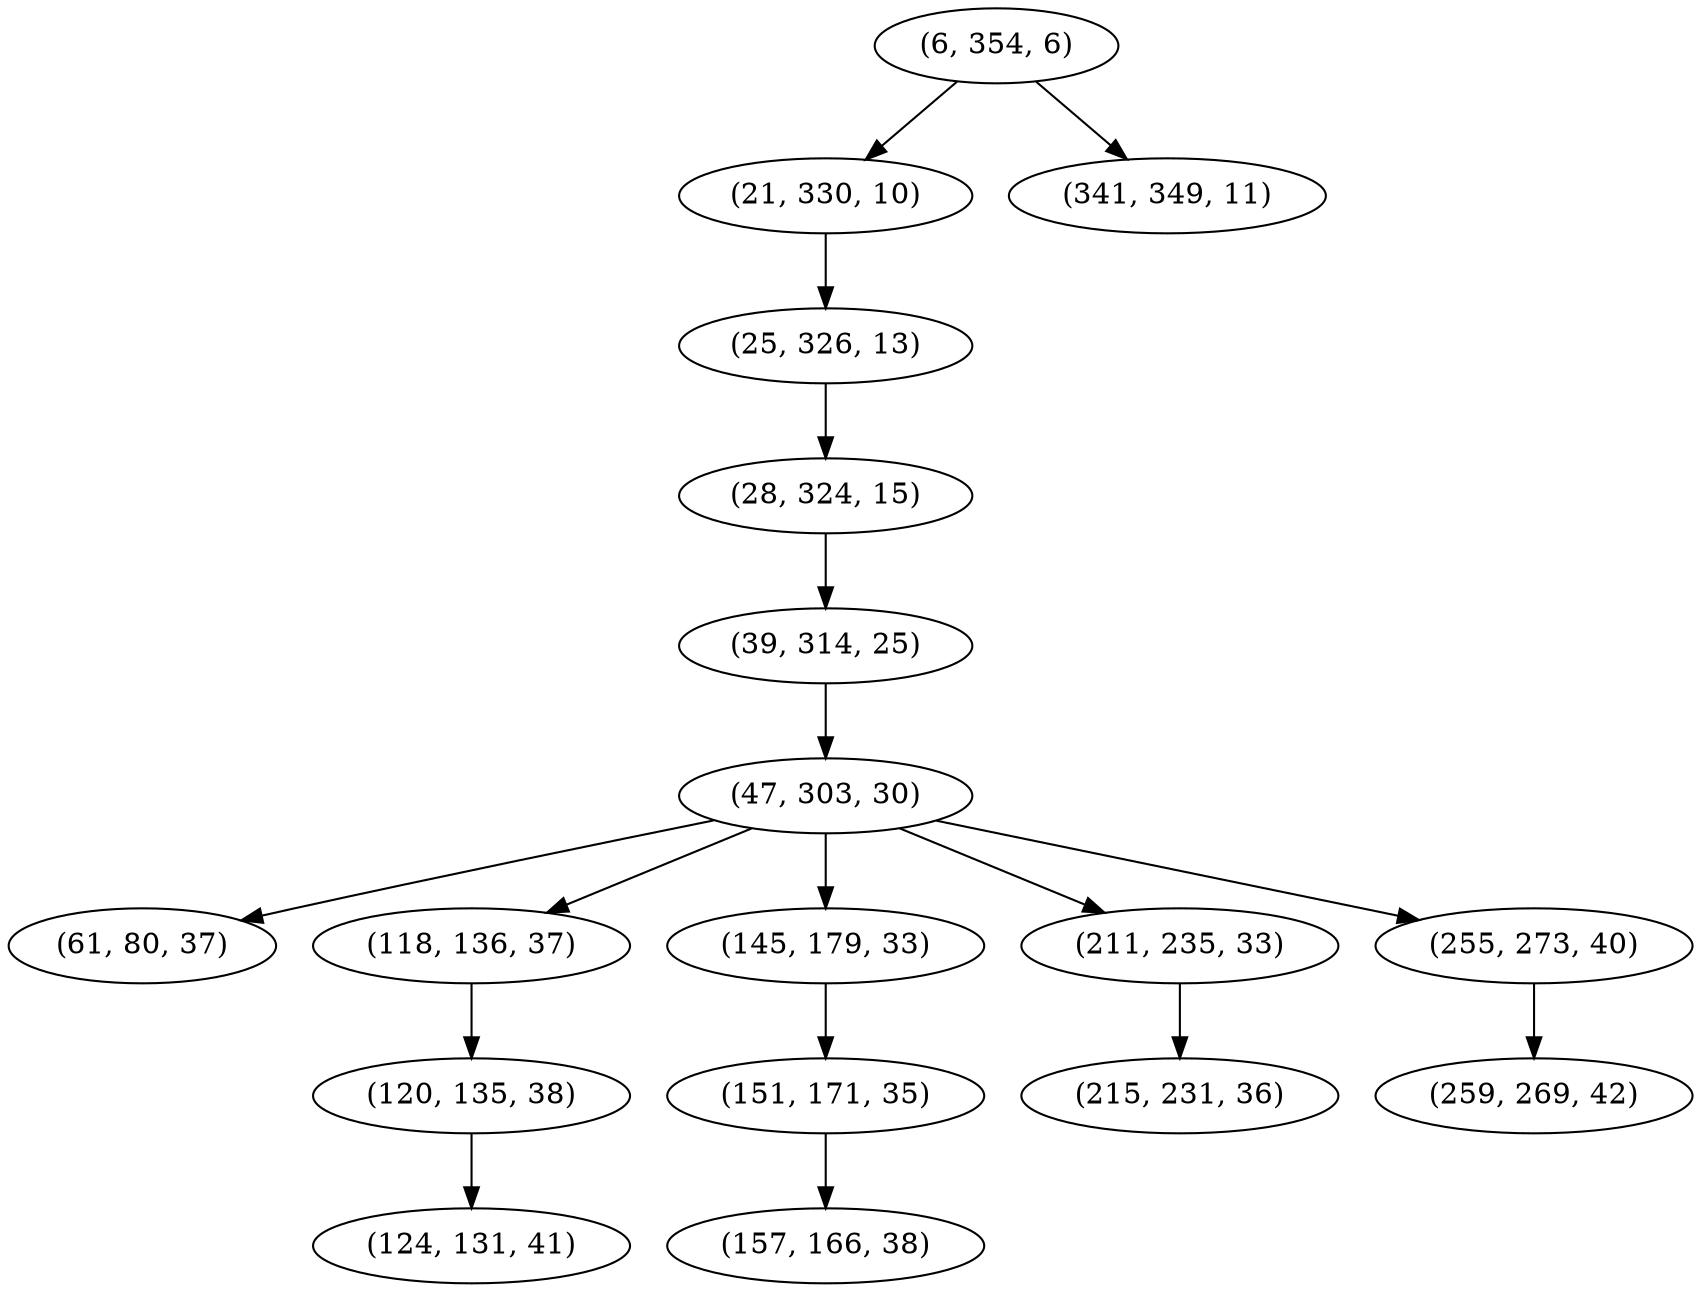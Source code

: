 digraph tree {
    "(6, 354, 6)";
    "(21, 330, 10)";
    "(25, 326, 13)";
    "(28, 324, 15)";
    "(39, 314, 25)";
    "(47, 303, 30)";
    "(61, 80, 37)";
    "(118, 136, 37)";
    "(120, 135, 38)";
    "(124, 131, 41)";
    "(145, 179, 33)";
    "(151, 171, 35)";
    "(157, 166, 38)";
    "(211, 235, 33)";
    "(215, 231, 36)";
    "(255, 273, 40)";
    "(259, 269, 42)";
    "(341, 349, 11)";
    "(6, 354, 6)" -> "(21, 330, 10)";
    "(6, 354, 6)" -> "(341, 349, 11)";
    "(21, 330, 10)" -> "(25, 326, 13)";
    "(25, 326, 13)" -> "(28, 324, 15)";
    "(28, 324, 15)" -> "(39, 314, 25)";
    "(39, 314, 25)" -> "(47, 303, 30)";
    "(47, 303, 30)" -> "(61, 80, 37)";
    "(47, 303, 30)" -> "(118, 136, 37)";
    "(47, 303, 30)" -> "(145, 179, 33)";
    "(47, 303, 30)" -> "(211, 235, 33)";
    "(47, 303, 30)" -> "(255, 273, 40)";
    "(118, 136, 37)" -> "(120, 135, 38)";
    "(120, 135, 38)" -> "(124, 131, 41)";
    "(145, 179, 33)" -> "(151, 171, 35)";
    "(151, 171, 35)" -> "(157, 166, 38)";
    "(211, 235, 33)" -> "(215, 231, 36)";
    "(255, 273, 40)" -> "(259, 269, 42)";
}
